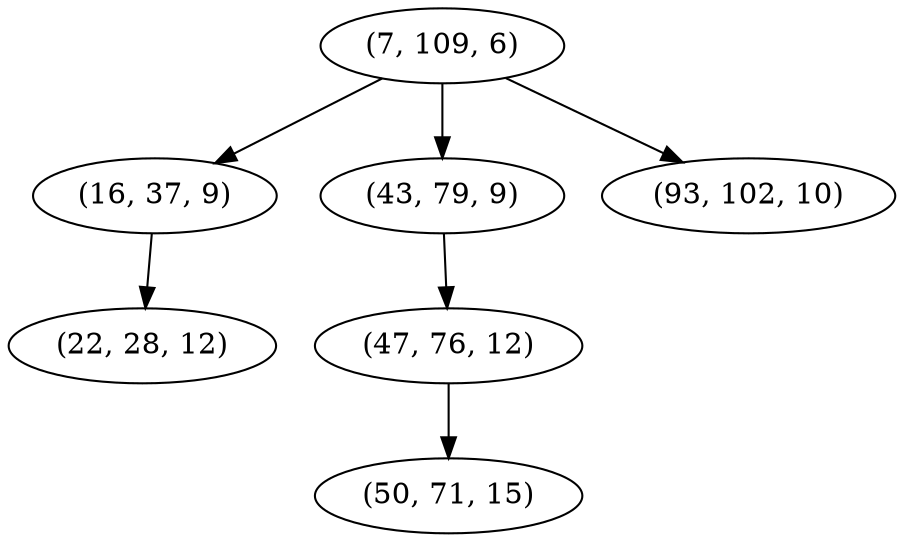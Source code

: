 digraph tree {
    "(7, 109, 6)";
    "(16, 37, 9)";
    "(22, 28, 12)";
    "(43, 79, 9)";
    "(47, 76, 12)";
    "(50, 71, 15)";
    "(93, 102, 10)";
    "(7, 109, 6)" -> "(16, 37, 9)";
    "(7, 109, 6)" -> "(43, 79, 9)";
    "(7, 109, 6)" -> "(93, 102, 10)";
    "(16, 37, 9)" -> "(22, 28, 12)";
    "(43, 79, 9)" -> "(47, 76, 12)";
    "(47, 76, 12)" -> "(50, 71, 15)";
}
